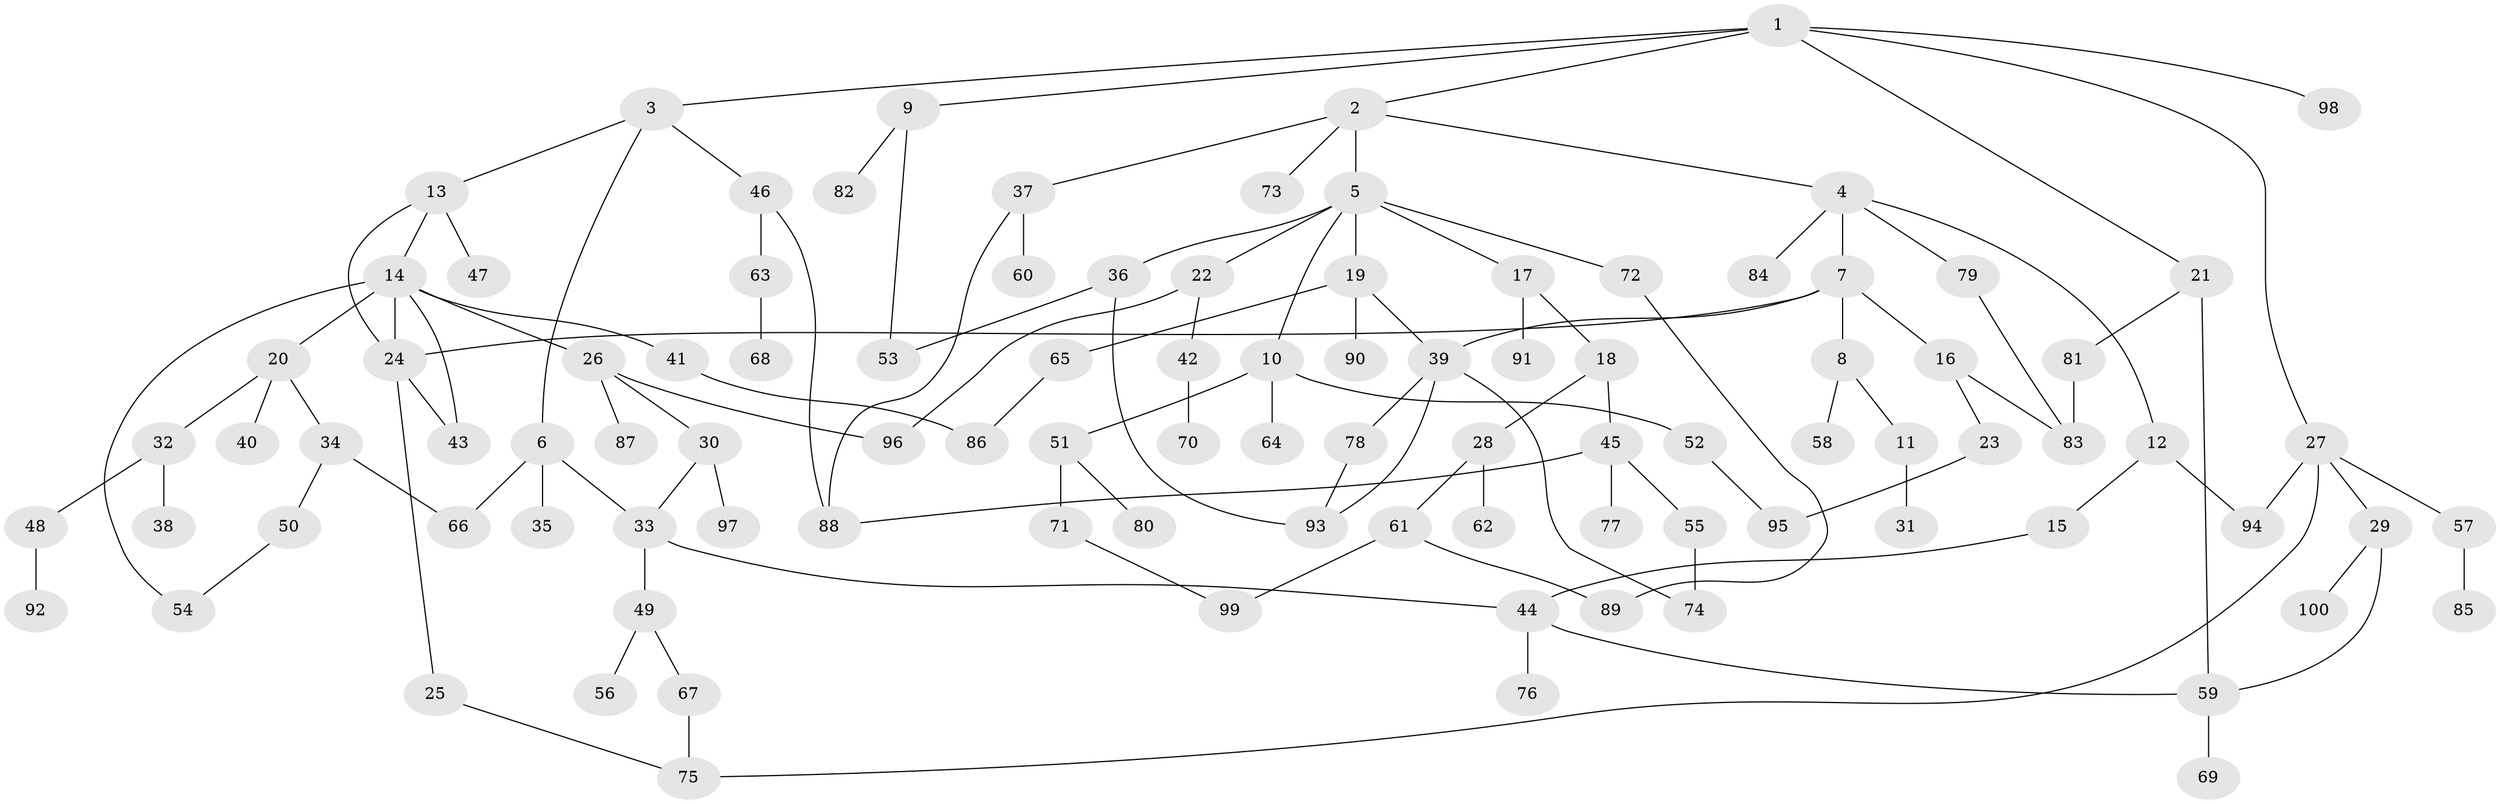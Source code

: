 // Generated by graph-tools (version 1.1) at 2025/11/02/21/25 10:11:06]
// undirected, 100 vertices, 125 edges
graph export_dot {
graph [start="1"]
  node [color=gray90,style=filled];
  1;
  2;
  3;
  4;
  5;
  6;
  7;
  8;
  9;
  10;
  11;
  12;
  13;
  14;
  15;
  16;
  17;
  18;
  19;
  20;
  21;
  22;
  23;
  24;
  25;
  26;
  27;
  28;
  29;
  30;
  31;
  32;
  33;
  34;
  35;
  36;
  37;
  38;
  39;
  40;
  41;
  42;
  43;
  44;
  45;
  46;
  47;
  48;
  49;
  50;
  51;
  52;
  53;
  54;
  55;
  56;
  57;
  58;
  59;
  60;
  61;
  62;
  63;
  64;
  65;
  66;
  67;
  68;
  69;
  70;
  71;
  72;
  73;
  74;
  75;
  76;
  77;
  78;
  79;
  80;
  81;
  82;
  83;
  84;
  85;
  86;
  87;
  88;
  89;
  90;
  91;
  92;
  93;
  94;
  95;
  96;
  97;
  98;
  99;
  100;
  1 -- 2;
  1 -- 3;
  1 -- 9;
  1 -- 21;
  1 -- 27;
  1 -- 98;
  2 -- 4;
  2 -- 5;
  2 -- 37;
  2 -- 73;
  3 -- 6;
  3 -- 13;
  3 -- 46;
  4 -- 7;
  4 -- 12;
  4 -- 79;
  4 -- 84;
  5 -- 10;
  5 -- 17;
  5 -- 19;
  5 -- 22;
  5 -- 36;
  5 -- 72;
  6 -- 35;
  6 -- 66;
  6 -- 33;
  7 -- 8;
  7 -- 16;
  7 -- 39;
  7 -- 24;
  8 -- 11;
  8 -- 58;
  9 -- 82;
  9 -- 53;
  10 -- 51;
  10 -- 52;
  10 -- 64;
  11 -- 31;
  12 -- 15;
  12 -- 94;
  13 -- 14;
  13 -- 47;
  13 -- 24;
  14 -- 20;
  14 -- 24;
  14 -- 26;
  14 -- 41;
  14 -- 54;
  14 -- 43;
  15 -- 44;
  16 -- 23;
  16 -- 83;
  17 -- 18;
  17 -- 91;
  18 -- 28;
  18 -- 45;
  19 -- 65;
  19 -- 90;
  19 -- 39;
  20 -- 32;
  20 -- 34;
  20 -- 40;
  21 -- 81;
  21 -- 59;
  22 -- 42;
  22 -- 96;
  23 -- 95;
  24 -- 25;
  24 -- 43;
  25 -- 75;
  26 -- 30;
  26 -- 87;
  26 -- 96;
  27 -- 29;
  27 -- 57;
  27 -- 94;
  27 -- 75;
  28 -- 61;
  28 -- 62;
  29 -- 59;
  29 -- 100;
  30 -- 33;
  30 -- 97;
  32 -- 38;
  32 -- 48;
  33 -- 44;
  33 -- 49;
  34 -- 50;
  34 -- 66;
  36 -- 53;
  36 -- 93;
  37 -- 60;
  37 -- 88;
  39 -- 74;
  39 -- 78;
  39 -- 93;
  41 -- 86;
  42 -- 70;
  44 -- 76;
  44 -- 59;
  45 -- 55;
  45 -- 77;
  45 -- 88;
  46 -- 63;
  46 -- 88;
  48 -- 92;
  49 -- 56;
  49 -- 67;
  50 -- 54;
  51 -- 71;
  51 -- 80;
  52 -- 95;
  55 -- 74;
  57 -- 85;
  59 -- 69;
  61 -- 89;
  61 -- 99;
  63 -- 68;
  65 -- 86;
  67 -- 75;
  71 -- 99;
  72 -- 89;
  78 -- 93;
  79 -- 83;
  81 -- 83;
}
